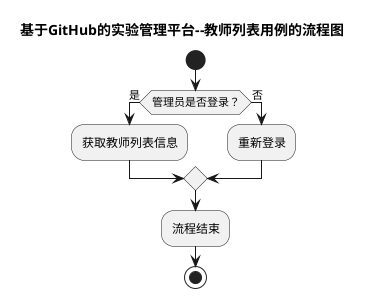 @startuml
title 基于GitHub的实验管理平台--教师列表用例的流程图
start

if(管理员是否登录？) then(是)
    :获取教师列表信息;
else(否)
    :重新登录;
endif;
:流程结束;

stop;
@enduml